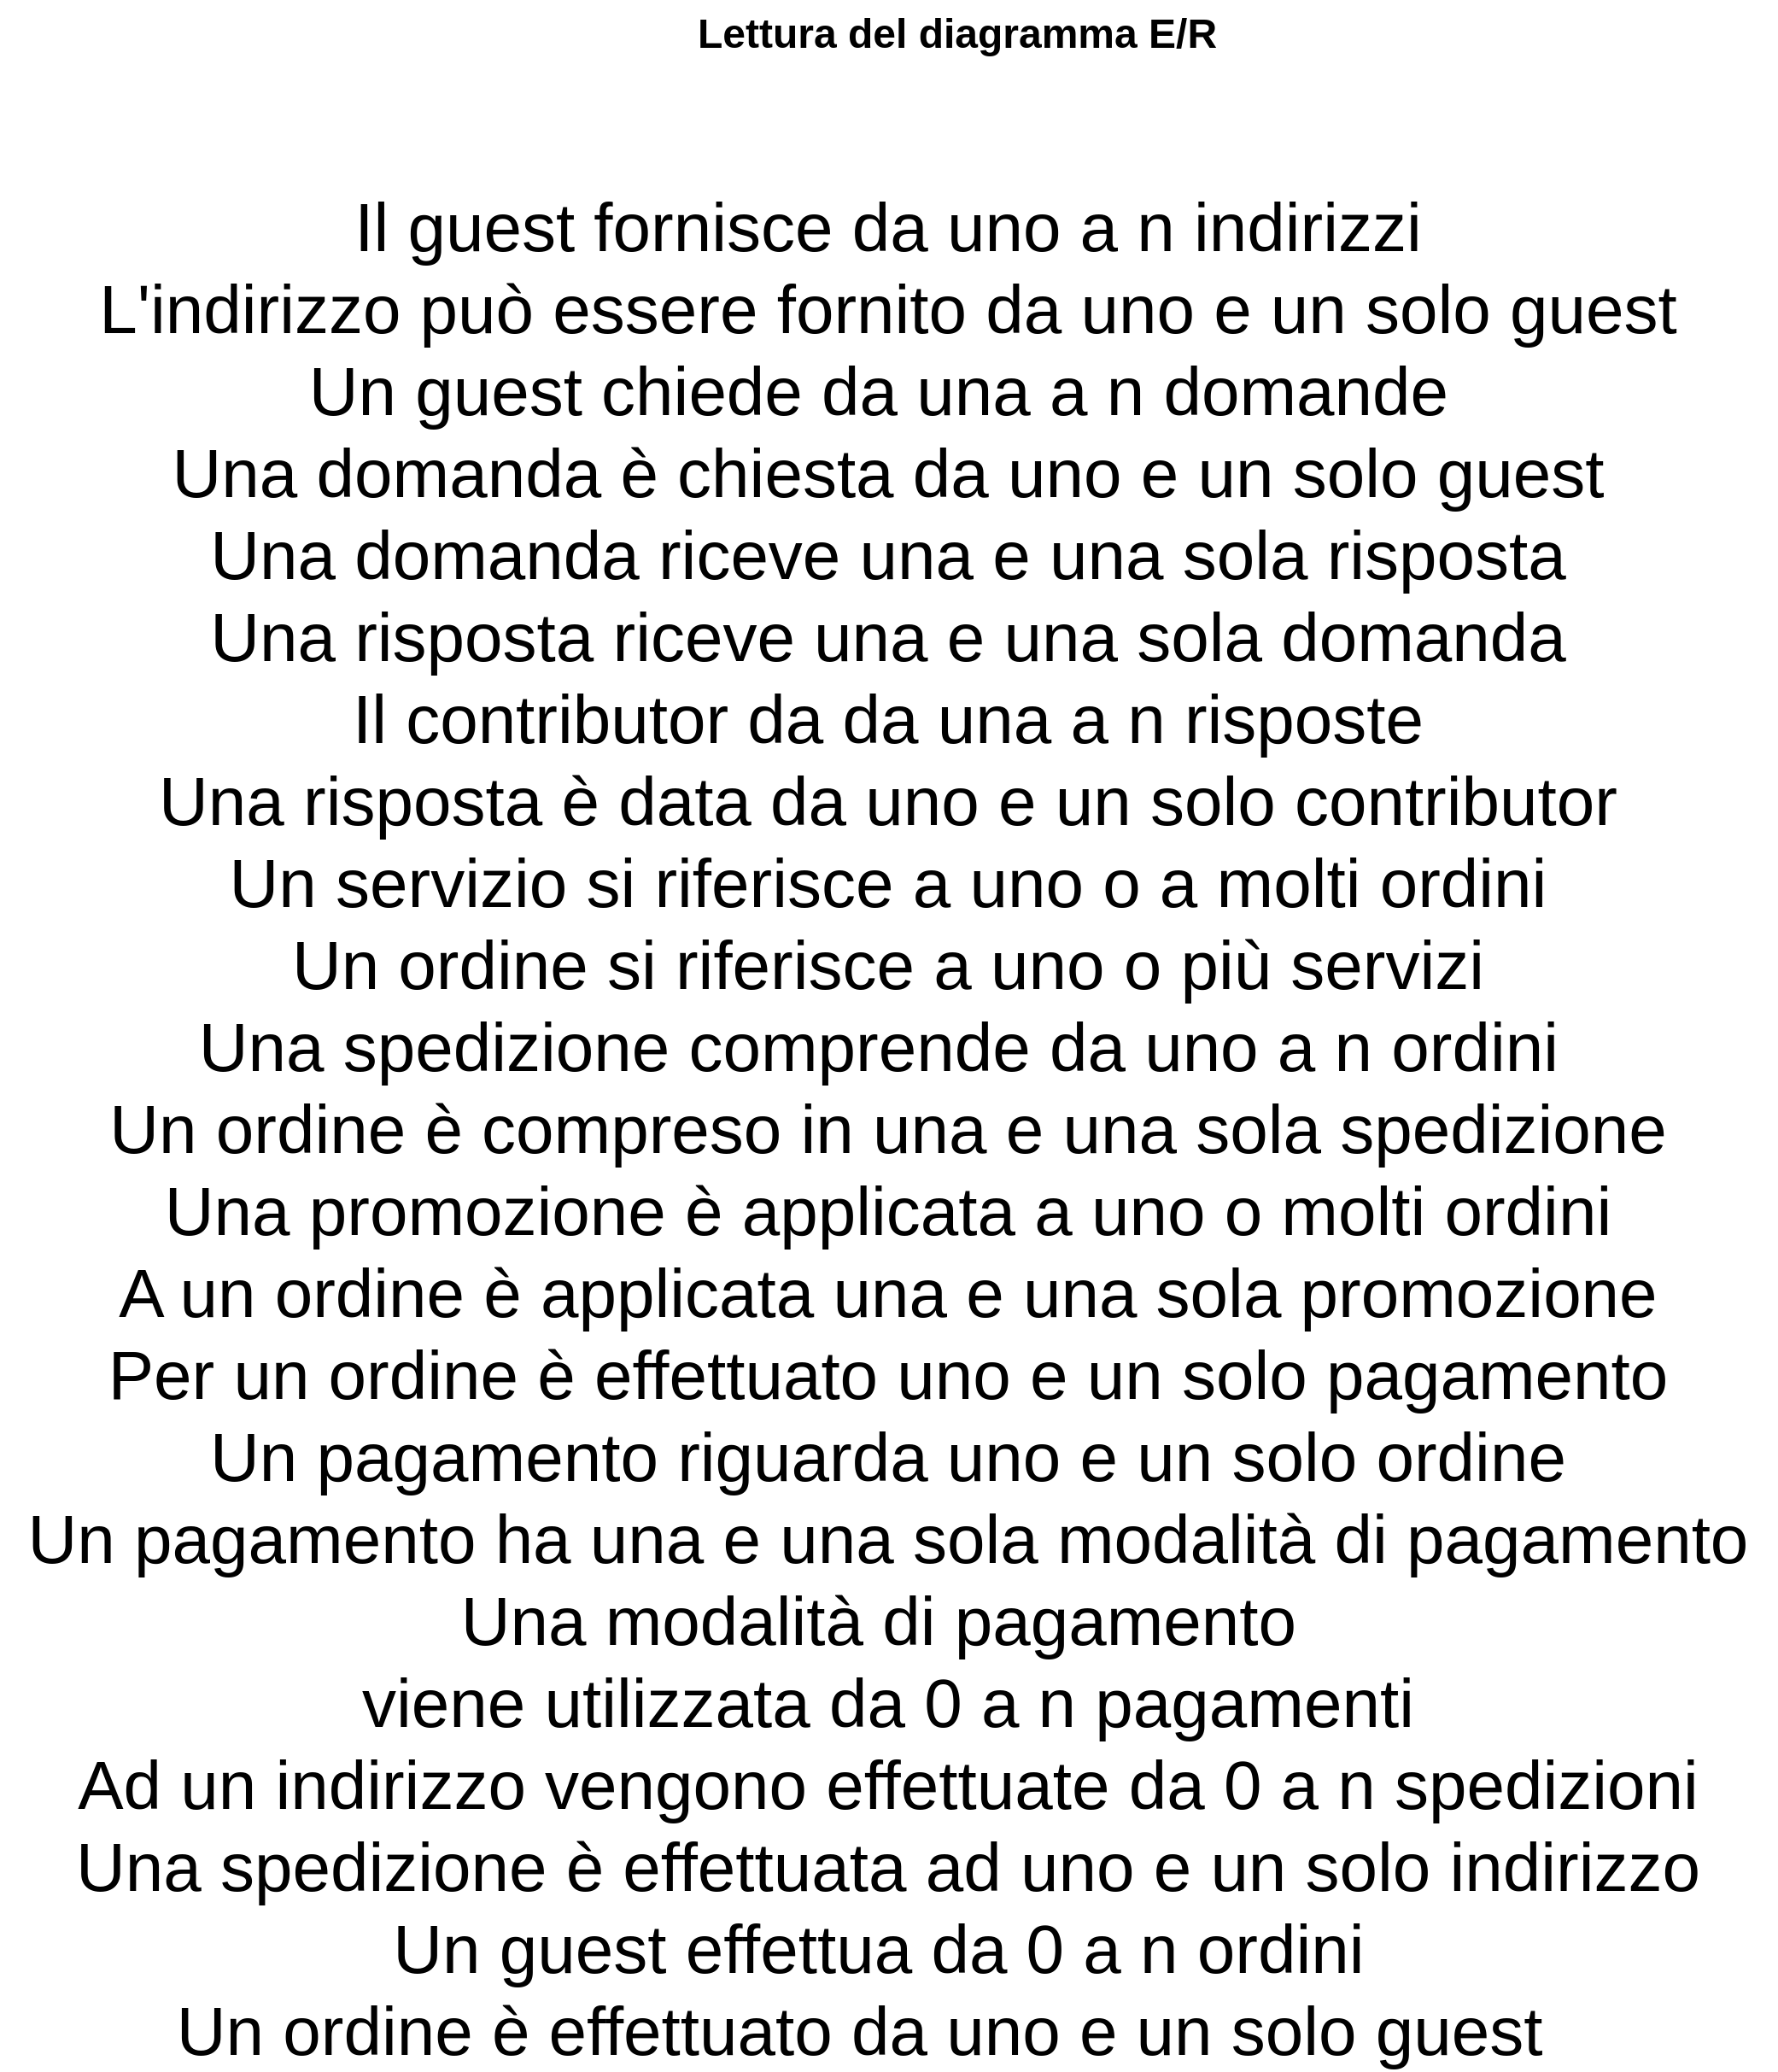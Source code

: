 <mxfile version="14.6.11" type="github">
  <diagram id="Z9Nkfj5lRjEr3-4r_kHH" name="Page-1">
    <mxGraphModel dx="2365" dy="1393" grid="1" gridSize="10" guides="1" tooltips="1" connect="1" arrows="1" fold="1" page="1" pageScale="1" pageWidth="3300" pageHeight="4681" math="0" shadow="0">
      <root>
        <mxCell id="0" />
        <mxCell id="1" parent="0" />
        <mxCell id="kpGTL9q0qc7QIidj41oL-2" value="Lettura del diagramma E/R" style="text;strokeColor=none;fillColor=none;html=1;fontSize=24;fontStyle=1;verticalAlign=middle;align=center;rounded=0;sketch=0;" vertex="1" parent="1">
          <mxGeometry x="1460" y="270" width="100" height="40" as="geometry" />
        </mxCell>
        <mxCell id="kpGTL9q0qc7QIidj41oL-3" value="&lt;font style=&quot;font-size: 40px&quot;&gt;Il guest fornisce da uno a n indirizzi&lt;br&gt;L&#39;indirizzo può essere fornito da uno e un solo guest&lt;br&gt;Un guest chiede da una a n domande&amp;nbsp;&lt;br&gt;Una domanda è chiesta da uno e un solo guest&lt;br&gt;Una domanda riceve una e una sola risposta&lt;br&gt;Una risposta riceve una e una sola domanda&lt;br&gt;Il contributor da da una a n risposte&lt;br&gt;Una risposta è data da uno e un solo contributor&lt;br&gt;Un servizio si riferisce a uno o a molti ordini&lt;br&gt;Un ordine si riferisce a uno o più servizi&lt;br&gt;Una spedizione comprende da uno a n ordini&amp;nbsp;&lt;br&gt;Un ordine è compreso in una e una sola spedizione&lt;br&gt;Una promozione è applicata a uno o molti ordini&lt;br&gt;A un ordine è applicata una e una sola promozione&lt;br&gt;Per un ordine è effettuato uno e un solo pagamento&lt;br&gt;Un pagamento riguarda uno e un solo ordine&lt;br&gt;Un pagamento ha una e una sola modalità di pagamento&lt;br&gt;Una modalità di pagamento&amp;nbsp;&lt;br&gt;viene utilizzata da 0 a n pagamenti&lt;br&gt;Ad un indirizzo vengono effettuate da 0 a n spedizioni&lt;br&gt;Una spedizione è effettuata ad uno e un solo indirizzo&lt;br&gt;Un guest effettua da 0 a n ordini&amp;nbsp;&lt;br&gt;Un ordine è effettuato da uno e un solo guest&amp;nbsp; &amp;nbsp;&lt;br&gt;&lt;/font&gt;" style="text;html=1;strokeColor=none;fillColor=none;align=center;verticalAlign=middle;whiteSpace=wrap;rounded=0;" vertex="1" parent="1">
          <mxGeometry x="950" y="920" width="1040" height="20" as="geometry" />
        </mxCell>
      </root>
    </mxGraphModel>
  </diagram>
</mxfile>
